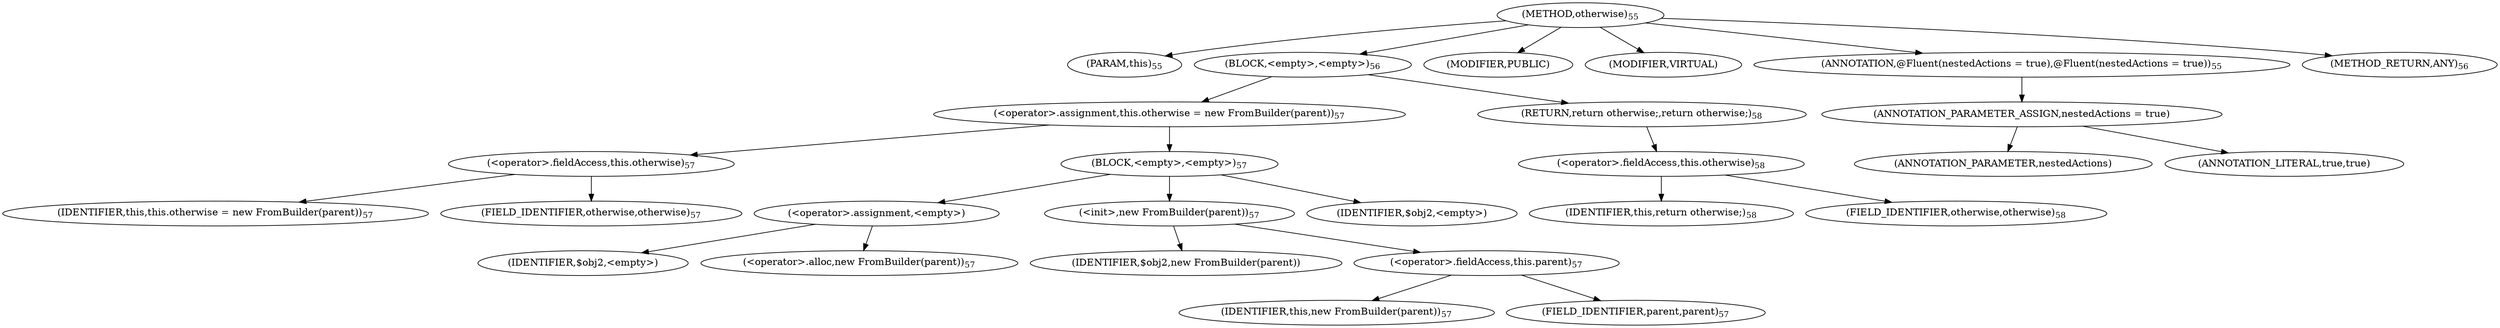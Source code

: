 digraph "otherwise" {  
"77" [label = <(METHOD,otherwise)<SUB>55</SUB>> ]
"11" [label = <(PARAM,this)<SUB>55</SUB>> ]
"78" [label = <(BLOCK,&lt;empty&gt;,&lt;empty&gt;)<SUB>56</SUB>> ]
"79" [label = <(&lt;operator&gt;.assignment,this.otherwise = new FromBuilder(parent))<SUB>57</SUB>> ]
"80" [label = <(&lt;operator&gt;.fieldAccess,this.otherwise)<SUB>57</SUB>> ]
"10" [label = <(IDENTIFIER,this,this.otherwise = new FromBuilder(parent))<SUB>57</SUB>> ]
"81" [label = <(FIELD_IDENTIFIER,otherwise,otherwise)<SUB>57</SUB>> ]
"82" [label = <(BLOCK,&lt;empty&gt;,&lt;empty&gt;)<SUB>57</SUB>> ]
"83" [label = <(&lt;operator&gt;.assignment,&lt;empty&gt;)> ]
"84" [label = <(IDENTIFIER,$obj2,&lt;empty&gt;)> ]
"85" [label = <(&lt;operator&gt;.alloc,new FromBuilder(parent))<SUB>57</SUB>> ]
"86" [label = <(&lt;init&gt;,new FromBuilder(parent))<SUB>57</SUB>> ]
"87" [label = <(IDENTIFIER,$obj2,new FromBuilder(parent))> ]
"88" [label = <(&lt;operator&gt;.fieldAccess,this.parent)<SUB>57</SUB>> ]
"89" [label = <(IDENTIFIER,this,new FromBuilder(parent))<SUB>57</SUB>> ]
"90" [label = <(FIELD_IDENTIFIER,parent,parent)<SUB>57</SUB>> ]
"91" [label = <(IDENTIFIER,$obj2,&lt;empty&gt;)> ]
"92" [label = <(RETURN,return otherwise;,return otherwise;)<SUB>58</SUB>> ]
"93" [label = <(&lt;operator&gt;.fieldAccess,this.otherwise)<SUB>58</SUB>> ]
"94" [label = <(IDENTIFIER,this,return otherwise;)<SUB>58</SUB>> ]
"95" [label = <(FIELD_IDENTIFIER,otherwise,otherwise)<SUB>58</SUB>> ]
"96" [label = <(MODIFIER,PUBLIC)> ]
"97" [label = <(MODIFIER,VIRTUAL)> ]
"98" [label = <(ANNOTATION,@Fluent(nestedActions = true),@Fluent(nestedActions = true))<SUB>55</SUB>> ]
"99" [label = <(ANNOTATION_PARAMETER_ASSIGN,nestedActions = true)> ]
"100" [label = <(ANNOTATION_PARAMETER,nestedActions)> ]
"101" [label = <(ANNOTATION_LITERAL,true,true)> ]
"102" [label = <(METHOD_RETURN,ANY)<SUB>56</SUB>> ]
  "77" -> "11" 
  "77" -> "78" 
  "77" -> "96" 
  "77" -> "97" 
  "77" -> "98" 
  "77" -> "102" 
  "78" -> "79" 
  "78" -> "92" 
  "79" -> "80" 
  "79" -> "82" 
  "80" -> "10" 
  "80" -> "81" 
  "82" -> "83" 
  "82" -> "86" 
  "82" -> "91" 
  "83" -> "84" 
  "83" -> "85" 
  "86" -> "87" 
  "86" -> "88" 
  "88" -> "89" 
  "88" -> "90" 
  "92" -> "93" 
  "93" -> "94" 
  "93" -> "95" 
  "98" -> "99" 
  "99" -> "100" 
  "99" -> "101" 
}
